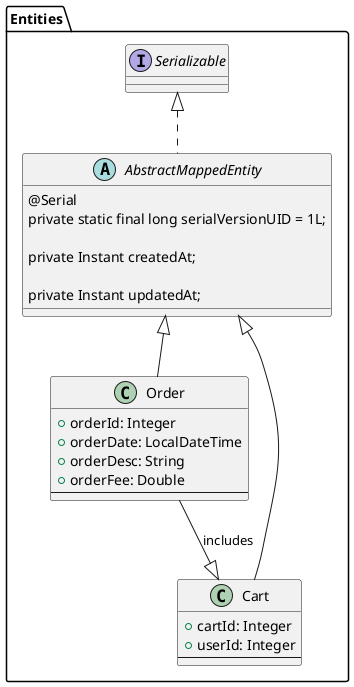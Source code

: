 
@startuml
package "Entities" {

  class Order extends AbstractMappedEntity {
    +orderId: Integer
    +orderDate: LocalDateTime
    +orderDesc: String
    +orderFee: Double
    --
  }

  class Cart extends AbstractMappedEntity {
    +cartId: Integer
    +userId: Integer
    --
  }

  abstract class AbstractMappedEntity implements Serializable {

      @Serial
      private static final long serialVersionUID = 1L;

      private Instant createdAt;

      private Instant updatedAt;

  }

}

Order --|> Cart : includes

@enduml



